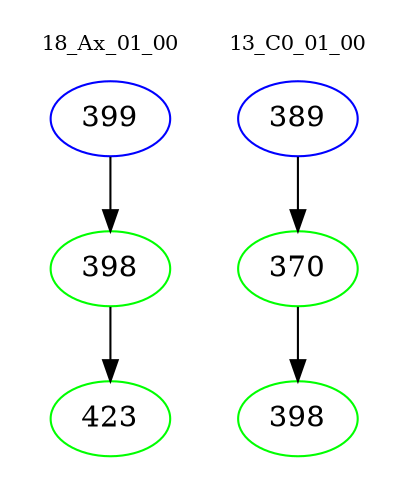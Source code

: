 digraph{
subgraph cluster_0 {
color = white
label = "18_Ax_01_00";
fontsize=10;
T0_399 [label="399", color="blue"]
T0_399 -> T0_398 [color="black"]
T0_398 [label="398", color="green"]
T0_398 -> T0_423 [color="black"]
T0_423 [label="423", color="green"]
}
subgraph cluster_1 {
color = white
label = "13_C0_01_00";
fontsize=10;
T1_389 [label="389", color="blue"]
T1_389 -> T1_370 [color="black"]
T1_370 [label="370", color="green"]
T1_370 -> T1_398 [color="black"]
T1_398 [label="398", color="green"]
}
}
